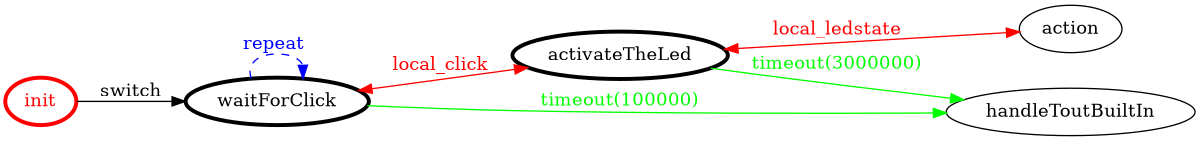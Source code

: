 /*
*
* A GraphViz DOT FSM description 
* Please use a GraphViz visualizer (like http://www.webgraphviz.com)
*  
*/

digraph finite_state_machine {
	rankdir=LR
	size="8,5"
	
	init [ color = red ][ fontcolor = red ][ penwidth = 3 ]
	waitForClick [ color = black ][ fontcolor = black ][ penwidth = 3 ]
	activateTheLed [ color = black ][ fontcolor = black ][ penwidth = 3 ]
	
	waitForClick -> handleToutBuiltIn [ label = "timeout(100000)" ][ color = green ][ fontcolor = green ]
	init -> waitForClick [ label = "switch" ][ color = black ][ fontcolor = black ]
	activateTheLed -> action [ label = "local_ledstate" ][ color = red ][ fontcolor = red ][ dir = both ]
	activateTheLed -> handleToutBuiltIn [ label = "timeout(3000000)" ][ color = green ][ fontcolor = green ]
	waitForClick -> activateTheLed [ label = "local_click" ][ color = red ][ fontcolor = red ][ dir = both ]
	waitForClick -> waitForClick [ label = "repeat "][ style = dashed ][ color = blue ][ fontcolor = blue ]
}
